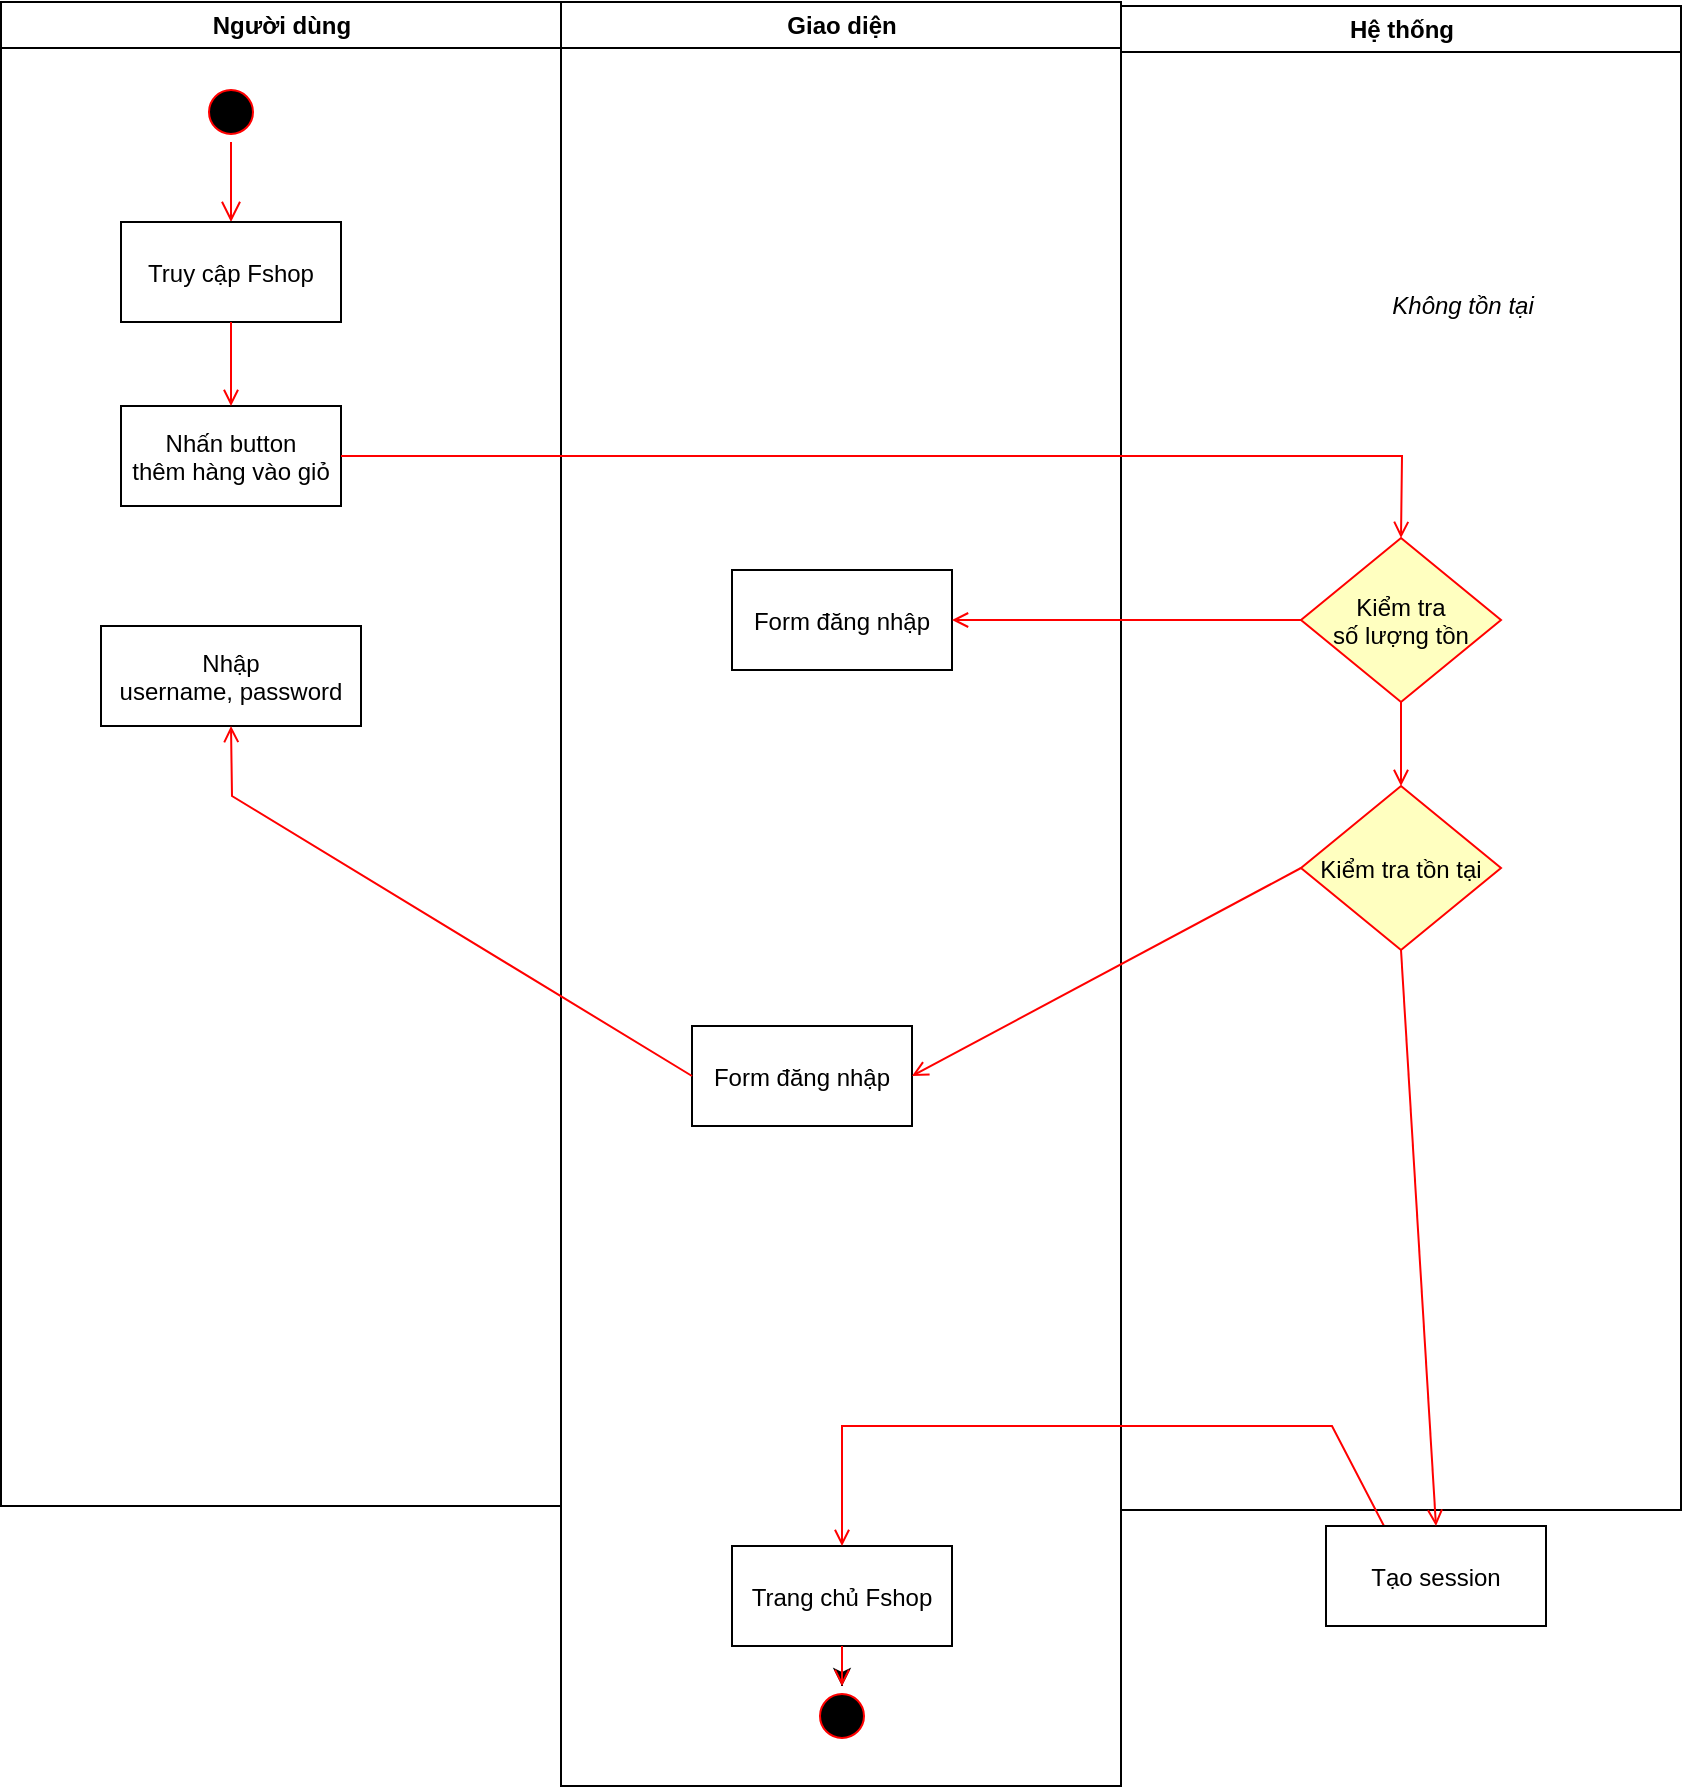 <mxfile version="14.8.5" type="github">
  <diagram id="dqaZKvKSdflm3RaCMeF8" name="Page-1">
    <mxGraphModel dx="952" dy="510" grid="1" gridSize="10" guides="1" tooltips="1" connect="1" arrows="1" fold="1" page="1" pageScale="1" pageWidth="827" pageHeight="1169" math="0" shadow="0">
      <root>
        <mxCell id="0" />
        <mxCell id="1" parent="0" />
        <mxCell id="USypLiao99w2niG7M47V-1" value="Người dùng" style="swimlane;whiteSpace=wrap" vertex="1" parent="1">
          <mxGeometry x="164.5" y="128" width="280" height="752" as="geometry" />
        </mxCell>
        <mxCell id="USypLiao99w2niG7M47V-2" value="" style="ellipse;shape=startState;fillColor=#000000;strokeColor=#ff0000;" vertex="1" parent="USypLiao99w2niG7M47V-1">
          <mxGeometry x="100" y="40" width="30" height="30" as="geometry" />
        </mxCell>
        <mxCell id="USypLiao99w2niG7M47V-3" value="" style="edgeStyle=elbowEdgeStyle;elbow=horizontal;verticalAlign=bottom;endArrow=open;endSize=8;strokeColor=#FF0000;endFill=1;rounded=0" edge="1" parent="USypLiao99w2niG7M47V-1" source="USypLiao99w2niG7M47V-2" target="USypLiao99w2niG7M47V-4">
          <mxGeometry x="100" y="40" as="geometry">
            <mxPoint x="115" y="110" as="targetPoint" />
          </mxGeometry>
        </mxCell>
        <mxCell id="USypLiao99w2niG7M47V-4" value="Truy cập Fshop" style="" vertex="1" parent="USypLiao99w2niG7M47V-1">
          <mxGeometry x="60" y="110" width="110" height="50" as="geometry" />
        </mxCell>
        <mxCell id="USypLiao99w2niG7M47V-5" value="Nhấn button&#xa;thêm hàng vào giỏ" style="" vertex="1" parent="USypLiao99w2niG7M47V-1">
          <mxGeometry x="60" y="202" width="110" height="50" as="geometry" />
        </mxCell>
        <mxCell id="USypLiao99w2niG7M47V-6" value="" style="endArrow=open;strokeColor=#FF0000;endFill=1;rounded=0" edge="1" parent="USypLiao99w2niG7M47V-1" source="USypLiao99w2niG7M47V-4" target="USypLiao99w2niG7M47V-5">
          <mxGeometry relative="1" as="geometry" />
        </mxCell>
        <mxCell id="USypLiao99w2niG7M47V-7" value="Nhập&#xa;username, password" style="" vertex="1" parent="USypLiao99w2niG7M47V-1">
          <mxGeometry x="50" y="312" width="130" height="50" as="geometry" />
        </mxCell>
        <mxCell id="USypLiao99w2niG7M47V-8" value="Giao diện" style="swimlane;whiteSpace=wrap" vertex="1" parent="1">
          <mxGeometry x="444.5" y="128" width="280" height="892" as="geometry" />
        </mxCell>
        <mxCell id="USypLiao99w2niG7M47V-27" value="" style="edgeStyle=orthogonalEdgeStyle;rounded=0;orthogonalLoop=1;jettySize=auto;html=1;" edge="1" parent="USypLiao99w2niG7M47V-8" source="USypLiao99w2niG7M47V-10" target="USypLiao99w2niG7M47V-12">
          <mxGeometry relative="1" as="geometry" />
        </mxCell>
        <mxCell id="USypLiao99w2niG7M47V-10" value="Trang chủ Fshop" style="" vertex="1" parent="USypLiao99w2niG7M47V-8">
          <mxGeometry x="85.5" y="772" width="110" height="50" as="geometry" />
        </mxCell>
        <mxCell id="USypLiao99w2niG7M47V-11" value="Form đăng nhập" style="" vertex="1" parent="USypLiao99w2niG7M47V-8">
          <mxGeometry x="65.5" y="512" width="110" height="50" as="geometry" />
        </mxCell>
        <mxCell id="USypLiao99w2niG7M47V-12" value="" style="ellipse;shape=startState;fillColor=#000000;strokeColor=#ff0000;" vertex="1" parent="USypLiao99w2niG7M47V-8">
          <mxGeometry x="125.5" y="842" width="30" height="30" as="geometry" />
        </mxCell>
        <mxCell id="USypLiao99w2niG7M47V-13" value="" style="endArrow=open;strokeColor=#FF0000;endFill=1;rounded=0;exitX=0.5;exitY=1;exitDx=0;exitDy=0;entryX=0.5;entryY=0;entryDx=0;entryDy=0;" edge="1" parent="USypLiao99w2niG7M47V-8" source="USypLiao99w2niG7M47V-10" target="USypLiao99w2niG7M47V-12">
          <mxGeometry relative="1" as="geometry">
            <mxPoint x="135.5" y="572" as="sourcePoint" />
            <mxPoint x="135.5" y="614" as="targetPoint" />
          </mxGeometry>
        </mxCell>
        <mxCell id="USypLiao99w2niG7M47V-30" value="Form đăng nhập" style="" vertex="1" parent="USypLiao99w2niG7M47V-8">
          <mxGeometry x="85.5" y="284" width="110" height="50" as="geometry" />
        </mxCell>
        <mxCell id="USypLiao99w2niG7M47V-14" value="Hệ thống" style="swimlane;whiteSpace=wrap" vertex="1" parent="1">
          <mxGeometry x="724.5" y="130" width="280" height="752" as="geometry" />
        </mxCell>
        <mxCell id="USypLiao99w2niG7M47V-15" value="Kiểm tra tồn tại" style="rhombus;fillColor=#ffffc0;strokeColor=#ff0000;" vertex="1" parent="USypLiao99w2niG7M47V-14">
          <mxGeometry x="90" y="390" width="100" height="82" as="geometry" />
        </mxCell>
        <mxCell id="USypLiao99w2niG7M47V-26" value="Kiểm tra&#xa;số lượng tồn" style="rhombus;fillColor=#ffffc0;strokeColor=#ff0000;" vertex="1" parent="USypLiao99w2niG7M47V-14">
          <mxGeometry x="90" y="266" width="100" height="82" as="geometry" />
        </mxCell>
        <mxCell id="USypLiao99w2niG7M47V-22" value="Không tồn tại" style="text;html=1;align=center;verticalAlign=middle;resizable=0;points=[];autosize=1;strokeColor=none;fontStyle=2" vertex="1" parent="USypLiao99w2niG7M47V-14">
          <mxGeometry x="125.5" y="140" width="90" height="20" as="geometry" />
        </mxCell>
        <mxCell id="USypLiao99w2niG7M47V-28" value="" style="endArrow=open;strokeColor=#FF0000;endFill=1;rounded=0;exitX=0.5;exitY=1;exitDx=0;exitDy=0;entryX=0.5;entryY=0;entryDx=0;entryDy=0;" edge="1" parent="USypLiao99w2niG7M47V-14" source="USypLiao99w2niG7M47V-26" target="USypLiao99w2niG7M47V-15">
          <mxGeometry relative="1" as="geometry">
            <mxPoint x="115.5" y="350" as="sourcePoint" />
            <mxPoint x="115.5" y="392" as="targetPoint" />
          </mxGeometry>
        </mxCell>
        <mxCell id="USypLiao99w2niG7M47V-18" value="" style="endArrow=open;strokeColor=#FF0000;endFill=1;rounded=0;entryX=0.5;entryY=0;entryDx=0;entryDy=0;exitX=1;exitY=0.5;exitDx=0;exitDy=0;" edge="1" parent="1" source="USypLiao99w2niG7M47V-5" target="USypLiao99w2niG7M47V-26">
          <mxGeometry relative="1" as="geometry">
            <mxPoint x="334.5" y="478" as="sourcePoint" />
            <mxPoint x="530" y="355" as="targetPoint" />
            <Array as="points">
              <mxPoint x="865" y="355" />
            </Array>
          </mxGeometry>
        </mxCell>
        <mxCell id="USypLiao99w2niG7M47V-21" value="" style="endArrow=open;strokeColor=#FF0000;endFill=1;rounded=0;exitX=0;exitY=0.5;exitDx=0;exitDy=0;entryX=1;entryY=0.5;entryDx=0;entryDy=0;" edge="1" parent="1" source="USypLiao99w2niG7M47V-15" target="USypLiao99w2niG7M47V-11">
          <mxGeometry relative="1" as="geometry">
            <mxPoint x="650" y="520" as="sourcePoint" />
            <mxPoint x="640" y="521" as="targetPoint" />
            <Array as="points" />
          </mxGeometry>
        </mxCell>
        <mxCell id="USypLiao99w2niG7M47V-23" value="" style="endArrow=open;strokeColor=#FF0000;endFill=1;rounded=0;exitX=0;exitY=0.5;exitDx=0;exitDy=0;entryX=0.5;entryY=1;entryDx=0;entryDy=0;" edge="1" parent="1" source="USypLiao99w2niG7M47V-11" target="USypLiao99w2niG7M47V-7">
          <mxGeometry relative="1" as="geometry">
            <mxPoint x="360" y="510" as="sourcePoint" />
            <mxPoint x="180.5" y="510" as="targetPoint" />
            <Array as="points">
              <mxPoint x="280" y="525" />
            </Array>
          </mxGeometry>
        </mxCell>
        <mxCell id="USypLiao99w2niG7M47V-24" value="" style="endArrow=open;strokeColor=#FF0000;endFill=1;rounded=0;entryX=0.5;entryY=0;entryDx=0;entryDy=0;exitX=0.5;exitY=1;exitDx=0;exitDy=0;" edge="1" parent="1" source="USypLiao99w2niG7M47V-16" target="USypLiao99w2niG7M47V-10">
          <mxGeometry relative="1" as="geometry">
            <mxPoint x="880" y="730" as="sourcePoint" />
            <mxPoint x="584.5" y="630" as="targetPoint" />
            <Array as="points">
              <mxPoint x="830" y="840" />
              <mxPoint x="720" y="840" />
              <mxPoint x="585" y="840" />
            </Array>
          </mxGeometry>
        </mxCell>
        <mxCell id="USypLiao99w2niG7M47V-16" value="Tạo session" style="" vertex="1" parent="1">
          <mxGeometry x="827" y="890" width="110" height="50" as="geometry" />
        </mxCell>
        <mxCell id="USypLiao99w2niG7M47V-17" value="" style="endArrow=open;strokeColor=#FF0000;endFill=1;rounded=0;exitX=0.5;exitY=1;exitDx=0;exitDy=0;entryX=0.5;entryY=0;entryDx=0;entryDy=0;" edge="1" parent="1" source="USypLiao99w2niG7M47V-15" target="USypLiao99w2niG7M47V-16">
          <mxGeometry relative="1" as="geometry">
            <mxPoint x="867.5" y="564" as="sourcePoint" />
            <mxPoint x="871" y="672" as="targetPoint" />
          </mxGeometry>
        </mxCell>
        <mxCell id="USypLiao99w2niG7M47V-29" value="" style="endArrow=open;strokeColor=#FF0000;endFill=1;rounded=0;exitX=0;exitY=0.5;exitDx=0;exitDy=0;entryX=1;entryY=0.5;entryDx=0;entryDy=0;" edge="1" parent="1" source="USypLiao99w2niG7M47V-26" target="USypLiao99w2niG7M47V-30">
          <mxGeometry relative="1" as="geometry">
            <mxPoint x="680" y="380" as="sourcePoint" />
            <mxPoint x="640" y="421" as="targetPoint" />
            <Array as="points" />
          </mxGeometry>
        </mxCell>
      </root>
    </mxGraphModel>
  </diagram>
</mxfile>
